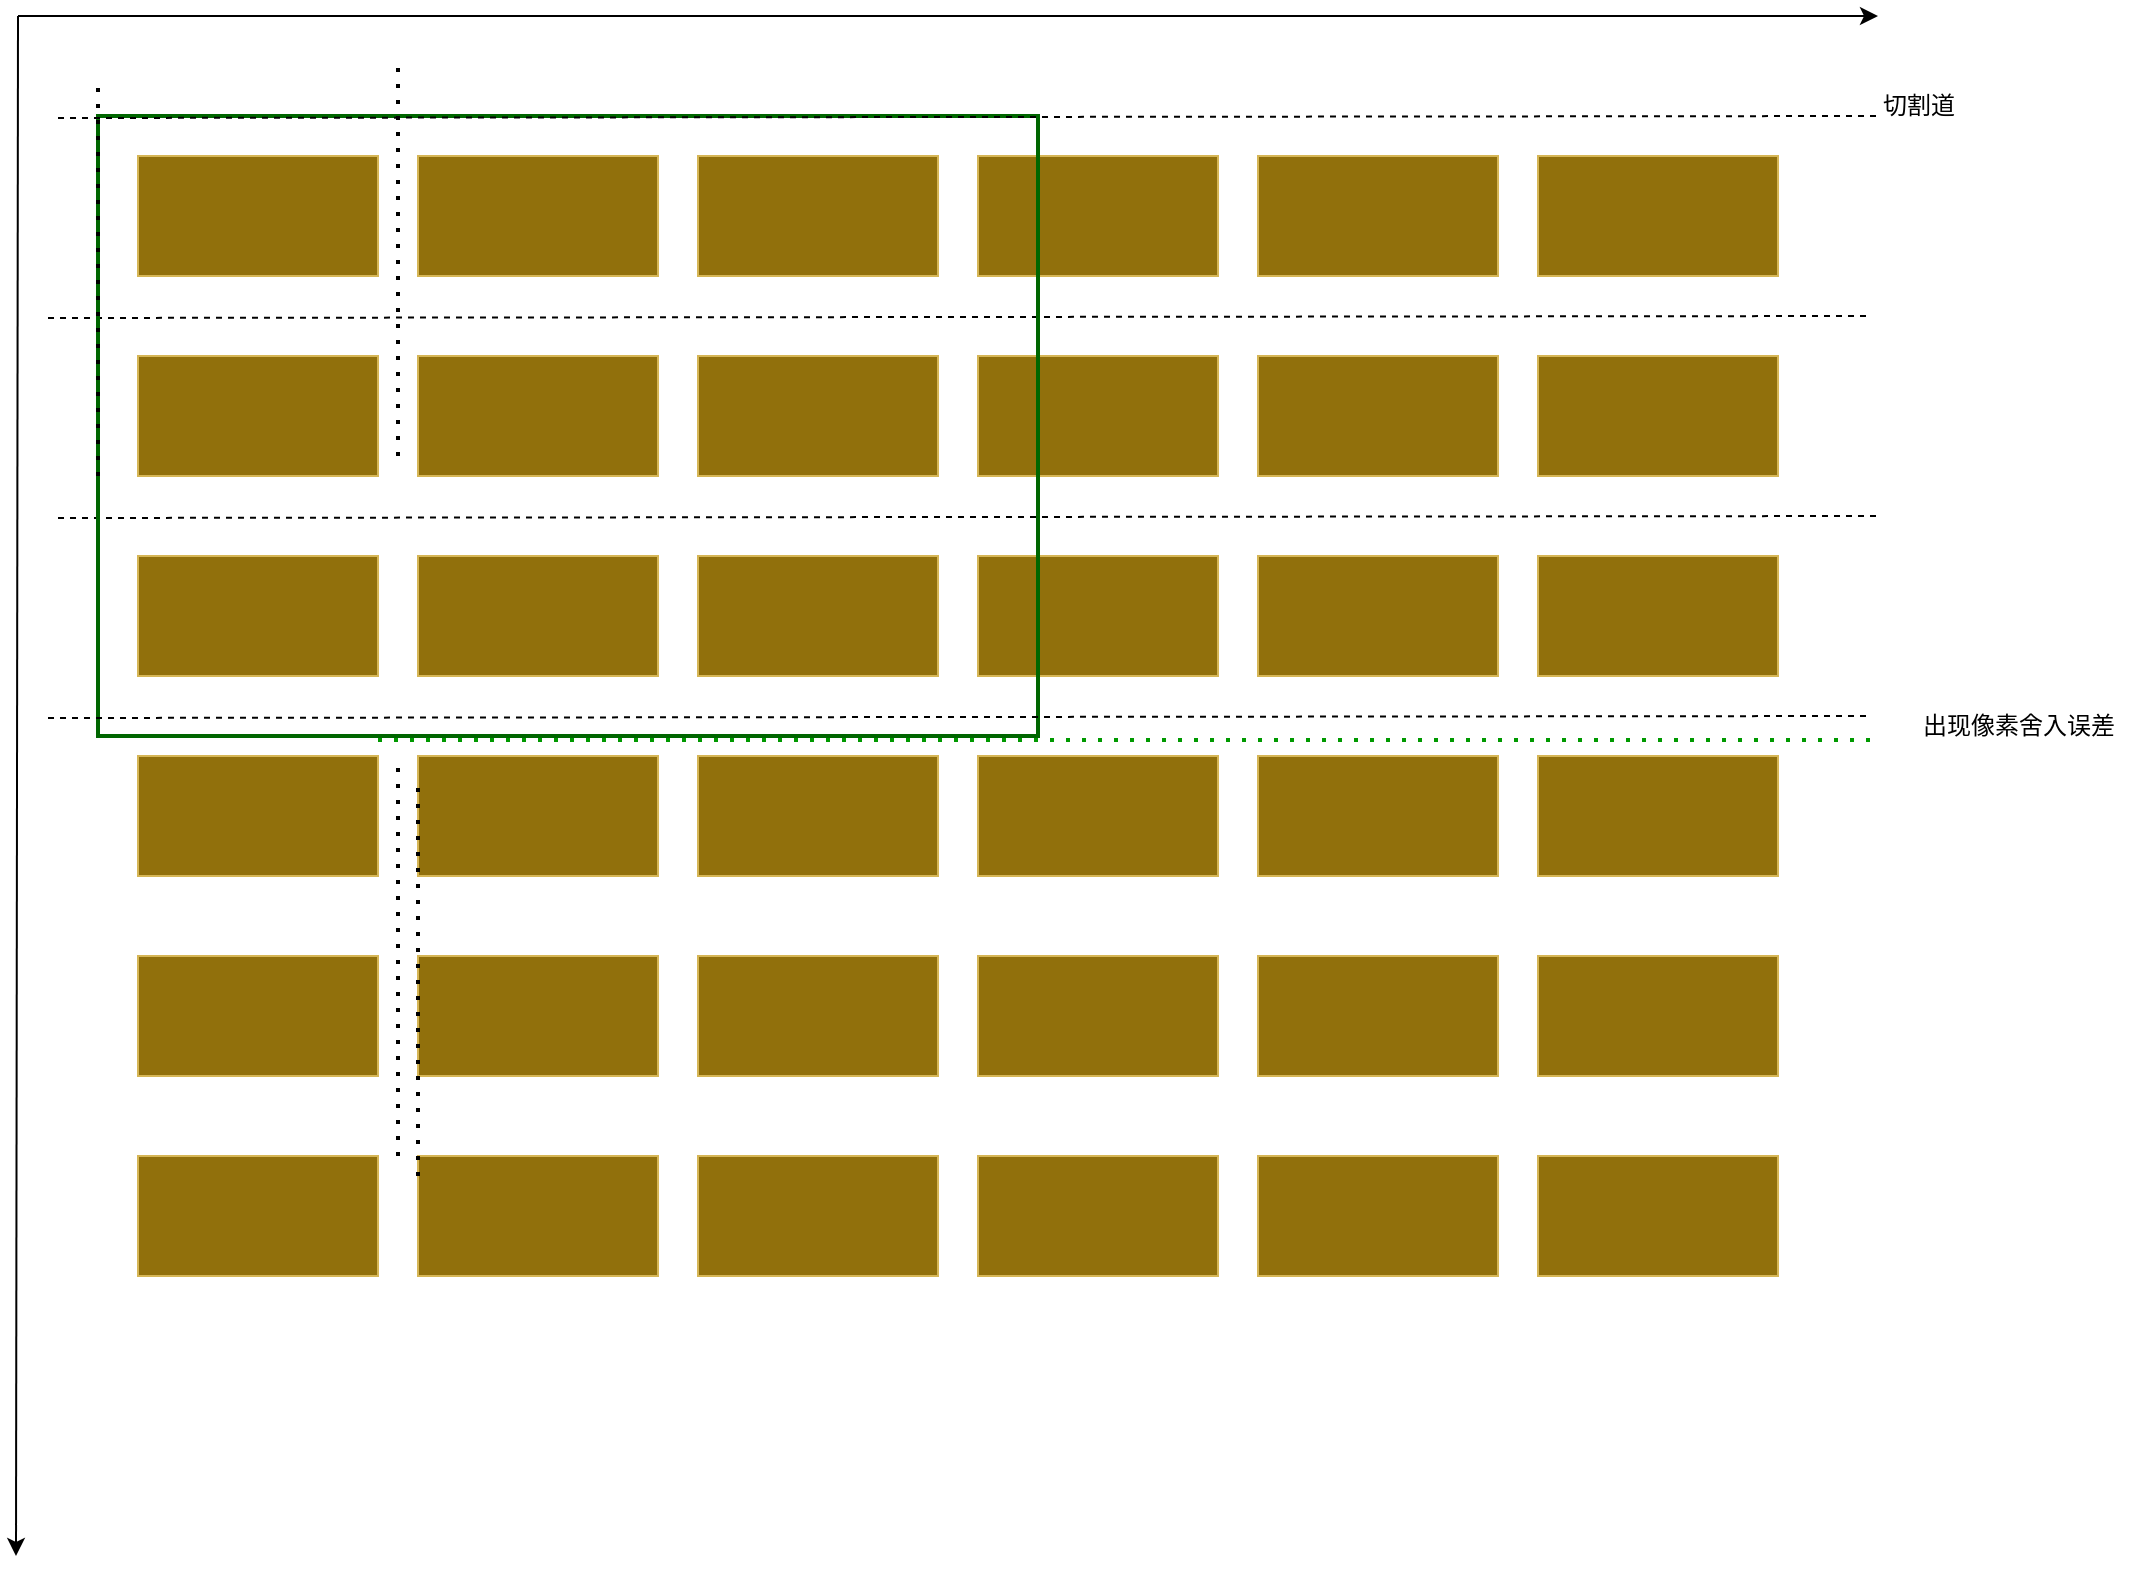 <mxfile version="24.5.5" type="github">
  <diagram name="第 1 页" id="S85ZerrEzWoBYQ2yGarr">
    <mxGraphModel dx="1179" dy="629" grid="1" gridSize="10" guides="1" tooltips="1" connect="1" arrows="1" fold="1" page="1" pageScale="1" pageWidth="827" pageHeight="1169" math="0" shadow="0">
      <root>
        <mxCell id="0" />
        <mxCell id="1" parent="0" />
        <mxCell id="85RPJdIF8Ax41SNlbjqJ-44" value="" style="group;movable=0;resizable=0;rotatable=0;deletable=0;editable=0;locked=1;connectable=0;" parent="1" vertex="1" connectable="0">
          <mxGeometry x="70" y="680" width="820" height="60" as="geometry" />
        </mxCell>
        <mxCell id="85RPJdIF8Ax41SNlbjqJ-2" value="" style="rounded=0;whiteSpace=wrap;html=1;fillColor=#91700C;strokeColor=#d6b656;movable=0;resizable=0;rotatable=0;deletable=0;editable=0;locked=1;connectable=0;" parent="85RPJdIF8Ax41SNlbjqJ-44" vertex="1">
          <mxGeometry width="120" height="60" as="geometry" />
        </mxCell>
        <mxCell id="85RPJdIF8Ax41SNlbjqJ-5" value="" style="rounded=0;whiteSpace=wrap;html=1;fillColor=#91700C;strokeColor=#d6b656;movable=0;resizable=0;rotatable=0;deletable=0;editable=0;locked=1;connectable=0;" parent="85RPJdIF8Ax41SNlbjqJ-44" vertex="1">
          <mxGeometry x="140" width="120" height="60" as="geometry" />
        </mxCell>
        <mxCell id="85RPJdIF8Ax41SNlbjqJ-10" value="" style="rounded=0;whiteSpace=wrap;html=1;fillColor=#91700C;strokeColor=#d6b656;movable=0;resizable=0;rotatable=0;deletable=0;editable=0;locked=1;connectable=0;" parent="85RPJdIF8Ax41SNlbjqJ-44" vertex="1">
          <mxGeometry x="280" width="120" height="60" as="geometry" />
        </mxCell>
        <mxCell id="85RPJdIF8Ax41SNlbjqJ-14" value="" style="rounded=0;whiteSpace=wrap;html=1;fillColor=#91700C;strokeColor=#d6b656;movable=0;resizable=0;rotatable=0;deletable=0;editable=0;locked=1;connectable=0;" parent="85RPJdIF8Ax41SNlbjqJ-44" vertex="1">
          <mxGeometry x="420" width="120" height="60" as="geometry" />
        </mxCell>
        <mxCell id="85RPJdIF8Ax41SNlbjqJ-15" value="" style="rounded=0;whiteSpace=wrap;html=1;fillColor=#91700C;strokeColor=#d6b656;movable=0;resizable=0;rotatable=0;deletable=0;editable=0;locked=1;connectable=0;" parent="85RPJdIF8Ax41SNlbjqJ-44" vertex="1">
          <mxGeometry x="560" width="120" height="60" as="geometry" />
        </mxCell>
        <mxCell id="85RPJdIF8Ax41SNlbjqJ-16" value="" style="rounded=0;whiteSpace=wrap;html=1;fillColor=#91700C;strokeColor=#d6b656;movable=0;resizable=0;rotatable=0;deletable=0;editable=0;locked=1;connectable=0;" parent="85RPJdIF8Ax41SNlbjqJ-44" vertex="1">
          <mxGeometry x="700" width="120" height="60" as="geometry" />
        </mxCell>
        <mxCell id="85RPJdIF8Ax41SNlbjqJ-45" value="" style="group;movable=0;resizable=0;rotatable=0;deletable=0;editable=0;locked=1;connectable=0;" parent="1" vertex="1" connectable="0">
          <mxGeometry x="70" y="780" width="820" height="60" as="geometry" />
        </mxCell>
        <mxCell id="85RPJdIF8Ax41SNlbjqJ-46" value="" style="rounded=0;whiteSpace=wrap;html=1;fillColor=#91700C;strokeColor=#d6b656;movable=0;resizable=0;rotatable=0;deletable=0;editable=0;locked=1;connectable=0;" parent="85RPJdIF8Ax41SNlbjqJ-45" vertex="1">
          <mxGeometry width="120" height="60" as="geometry" />
        </mxCell>
        <mxCell id="85RPJdIF8Ax41SNlbjqJ-47" value="" style="rounded=0;whiteSpace=wrap;html=1;fillColor=#91700C;strokeColor=#d6b656;movable=0;resizable=0;rotatable=0;deletable=0;editable=0;locked=1;connectable=0;" parent="85RPJdIF8Ax41SNlbjqJ-45" vertex="1">
          <mxGeometry x="140" width="120" height="60" as="geometry" />
        </mxCell>
        <mxCell id="85RPJdIF8Ax41SNlbjqJ-48" value="" style="rounded=0;whiteSpace=wrap;html=1;fillColor=#91700C;strokeColor=#d6b656;movable=0;resizable=0;rotatable=0;deletable=0;editable=0;locked=1;connectable=0;" parent="85RPJdIF8Ax41SNlbjqJ-45" vertex="1">
          <mxGeometry x="280" width="120" height="60" as="geometry" />
        </mxCell>
        <mxCell id="85RPJdIF8Ax41SNlbjqJ-49" value="" style="rounded=0;whiteSpace=wrap;html=1;fillColor=#91700C;strokeColor=#d6b656;movable=0;resizable=0;rotatable=0;deletable=0;editable=0;locked=1;connectable=0;" parent="85RPJdIF8Ax41SNlbjqJ-45" vertex="1">
          <mxGeometry x="420" width="120" height="60" as="geometry" />
        </mxCell>
        <mxCell id="85RPJdIF8Ax41SNlbjqJ-50" value="" style="rounded=0;whiteSpace=wrap;html=1;fillColor=#91700C;strokeColor=#d6b656;movable=0;resizable=0;rotatable=0;deletable=0;editable=0;locked=1;connectable=0;" parent="85RPJdIF8Ax41SNlbjqJ-45" vertex="1">
          <mxGeometry x="560" width="120" height="60" as="geometry" />
        </mxCell>
        <mxCell id="85RPJdIF8Ax41SNlbjqJ-51" value="" style="rounded=0;whiteSpace=wrap;html=1;fillColor=#91700C;strokeColor=#d6b656;movable=0;resizable=0;rotatable=0;deletable=0;editable=0;locked=1;connectable=0;" parent="85RPJdIF8Ax41SNlbjqJ-45" vertex="1">
          <mxGeometry x="700" width="120" height="60" as="geometry" />
        </mxCell>
        <mxCell id="85RPJdIF8Ax41SNlbjqJ-52" value="" style="group;movable=0;resizable=0;rotatable=0;deletable=0;editable=0;locked=1;connectable=0;" parent="1" vertex="1" connectable="0">
          <mxGeometry x="70" y="880" width="820" height="90" as="geometry" />
        </mxCell>
        <mxCell id="85RPJdIF8Ax41SNlbjqJ-53" value="" style="rounded=0;whiteSpace=wrap;html=1;fillColor=#91700C;strokeColor=#d6b656;movable=0;resizable=0;rotatable=0;deletable=0;editable=0;locked=1;connectable=0;" parent="85RPJdIF8Ax41SNlbjqJ-52" vertex="1">
          <mxGeometry width="120" height="60" as="geometry" />
        </mxCell>
        <mxCell id="85RPJdIF8Ax41SNlbjqJ-54" value="" style="rounded=0;whiteSpace=wrap;html=1;fillColor=#91700C;strokeColor=#d6b656;movable=0;resizable=0;rotatable=0;deletable=0;editable=0;locked=1;connectable=0;" parent="85RPJdIF8Ax41SNlbjqJ-52" vertex="1">
          <mxGeometry x="140" width="120" height="60" as="geometry" />
        </mxCell>
        <mxCell id="85RPJdIF8Ax41SNlbjqJ-55" value="" style="rounded=0;whiteSpace=wrap;html=1;fillColor=#91700C;strokeColor=#d6b656;movable=0;resizable=0;rotatable=0;deletable=0;editable=0;locked=1;connectable=0;" parent="85RPJdIF8Ax41SNlbjqJ-52" vertex="1">
          <mxGeometry x="280" width="120" height="60" as="geometry" />
        </mxCell>
        <mxCell id="85RPJdIF8Ax41SNlbjqJ-56" value="" style="rounded=0;whiteSpace=wrap;html=1;fillColor=#91700C;strokeColor=#d6b656;movable=0;resizable=0;rotatable=0;deletable=0;editable=0;locked=1;connectable=0;" parent="85RPJdIF8Ax41SNlbjqJ-52" vertex="1">
          <mxGeometry x="420" width="120" height="60" as="geometry" />
        </mxCell>
        <mxCell id="85RPJdIF8Ax41SNlbjqJ-57" value="" style="rounded=0;whiteSpace=wrap;html=1;fillColor=#91700C;strokeColor=#d6b656;movable=0;resizable=0;rotatable=0;deletable=0;editable=0;locked=1;connectable=0;" parent="85RPJdIF8Ax41SNlbjqJ-52" vertex="1">
          <mxGeometry x="560" width="120" height="60" as="geometry" />
        </mxCell>
        <mxCell id="85RPJdIF8Ax41SNlbjqJ-58" value="" style="rounded=0;whiteSpace=wrap;html=1;fillColor=#91700C;strokeColor=#d6b656;movable=0;resizable=0;rotatable=0;deletable=0;editable=0;locked=1;connectable=0;" parent="85RPJdIF8Ax41SNlbjqJ-52" vertex="1">
          <mxGeometry x="700" width="120" height="60" as="geometry" />
        </mxCell>
        <mxCell id="85RPJdIF8Ax41SNlbjqJ-59" value="" style="group;movable=0;resizable=0;rotatable=0;deletable=0;editable=0;locked=1;connectable=0;" parent="1" vertex="1" connectable="0">
          <mxGeometry x="70" y="980" width="820" height="60" as="geometry" />
        </mxCell>
        <mxCell id="85RPJdIF8Ax41SNlbjqJ-60" value="" style="rounded=0;whiteSpace=wrap;html=1;fillColor=#91700C;strokeColor=#d6b656;movable=0;resizable=0;rotatable=0;deletable=0;editable=0;locked=1;connectable=0;" parent="85RPJdIF8Ax41SNlbjqJ-59" vertex="1">
          <mxGeometry width="120" height="60" as="geometry" />
        </mxCell>
        <mxCell id="85RPJdIF8Ax41SNlbjqJ-61" value="" style="rounded=0;whiteSpace=wrap;html=1;fillColor=#91700C;strokeColor=#d6b656;movable=0;resizable=0;rotatable=0;deletable=0;editable=0;locked=1;connectable=0;" parent="85RPJdIF8Ax41SNlbjqJ-59" vertex="1">
          <mxGeometry x="140" width="120" height="60" as="geometry" />
        </mxCell>
        <mxCell id="85RPJdIF8Ax41SNlbjqJ-62" value="" style="rounded=0;whiteSpace=wrap;html=1;fillColor=#91700C;strokeColor=#d6b656;movable=0;resizable=0;rotatable=0;deletable=0;editable=0;locked=1;connectable=0;" parent="85RPJdIF8Ax41SNlbjqJ-59" vertex="1">
          <mxGeometry x="280" width="120" height="60" as="geometry" />
        </mxCell>
        <mxCell id="85RPJdIF8Ax41SNlbjqJ-63" value="" style="rounded=0;whiteSpace=wrap;html=1;fillColor=#91700C;strokeColor=#d6b656;movable=0;resizable=0;rotatable=0;deletable=0;editable=0;locked=1;connectable=0;" parent="85RPJdIF8Ax41SNlbjqJ-59" vertex="1">
          <mxGeometry x="420" width="120" height="60" as="geometry" />
        </mxCell>
        <mxCell id="85RPJdIF8Ax41SNlbjqJ-64" value="" style="rounded=0;whiteSpace=wrap;html=1;fillColor=#91700C;strokeColor=#d6b656;movable=0;resizable=0;rotatable=0;deletable=0;editable=0;locked=1;connectable=0;" parent="85RPJdIF8Ax41SNlbjqJ-59" vertex="1">
          <mxGeometry x="560" width="120" height="60" as="geometry" />
        </mxCell>
        <mxCell id="85RPJdIF8Ax41SNlbjqJ-65" value="" style="rounded=0;whiteSpace=wrap;html=1;fillColor=#91700C;strokeColor=#d6b656;movable=0;resizable=0;rotatable=0;deletable=0;editable=0;locked=1;connectable=0;" parent="85RPJdIF8Ax41SNlbjqJ-59" vertex="1">
          <mxGeometry x="700" width="120" height="60" as="geometry" />
        </mxCell>
        <mxCell id="85RPJdIF8Ax41SNlbjqJ-66" value="" style="group;movable=0;resizable=0;rotatable=0;deletable=0;editable=0;locked=1;connectable=0;" parent="1" vertex="1" connectable="0">
          <mxGeometry x="70" y="1080" width="820" height="60" as="geometry" />
        </mxCell>
        <mxCell id="85RPJdIF8Ax41SNlbjqJ-67" value="" style="rounded=0;whiteSpace=wrap;html=1;fillColor=#91700C;strokeColor=#d6b656;movable=0;resizable=0;rotatable=0;deletable=0;editable=0;locked=1;connectable=0;" parent="85RPJdIF8Ax41SNlbjqJ-66" vertex="1">
          <mxGeometry width="120" height="60" as="geometry" />
        </mxCell>
        <mxCell id="85RPJdIF8Ax41SNlbjqJ-68" value="" style="rounded=0;whiteSpace=wrap;html=1;fillColor=#91700C;strokeColor=#d6b656;movable=0;resizable=0;rotatable=0;deletable=0;editable=0;locked=1;connectable=0;" parent="85RPJdIF8Ax41SNlbjqJ-66" vertex="1">
          <mxGeometry x="140" width="120" height="60" as="geometry" />
        </mxCell>
        <mxCell id="85RPJdIF8Ax41SNlbjqJ-69" value="" style="rounded=0;whiteSpace=wrap;html=1;fillColor=#91700C;strokeColor=#d6b656;movable=0;resizable=0;rotatable=0;deletable=0;editable=0;locked=1;connectable=0;" parent="85RPJdIF8Ax41SNlbjqJ-66" vertex="1">
          <mxGeometry x="280" width="120" height="60" as="geometry" />
        </mxCell>
        <mxCell id="85RPJdIF8Ax41SNlbjqJ-70" value="" style="rounded=0;whiteSpace=wrap;html=1;fillColor=#91700C;strokeColor=#d6b656;movable=0;resizable=0;rotatable=0;deletable=0;editable=0;locked=1;connectable=0;" parent="85RPJdIF8Ax41SNlbjqJ-66" vertex="1">
          <mxGeometry x="420" width="120" height="60" as="geometry" />
        </mxCell>
        <mxCell id="85RPJdIF8Ax41SNlbjqJ-71" value="" style="rounded=0;whiteSpace=wrap;html=1;fillColor=#91700C;strokeColor=#d6b656;movable=0;resizable=0;rotatable=0;deletable=0;editable=0;locked=1;connectable=0;" parent="85RPJdIF8Ax41SNlbjqJ-66" vertex="1">
          <mxGeometry x="560" width="120" height="60" as="geometry" />
        </mxCell>
        <mxCell id="85RPJdIF8Ax41SNlbjqJ-72" value="" style="rounded=0;whiteSpace=wrap;html=1;fillColor=#91700C;strokeColor=#d6b656;movable=0;resizable=0;rotatable=0;deletable=0;editable=0;locked=1;connectable=0;" parent="85RPJdIF8Ax41SNlbjqJ-66" vertex="1">
          <mxGeometry x="700" width="120" height="60" as="geometry" />
        </mxCell>
        <mxCell id="85RPJdIF8Ax41SNlbjqJ-73" value="" style="group;movable=0;resizable=0;rotatable=0;deletable=0;editable=0;locked=1;connectable=0;" parent="1" vertex="1" connectable="0">
          <mxGeometry x="70" y="1180" width="820" height="60" as="geometry" />
        </mxCell>
        <mxCell id="85RPJdIF8Ax41SNlbjqJ-74" value="" style="rounded=0;whiteSpace=wrap;html=1;fillColor=#91700C;strokeColor=#d6b656;movable=0;resizable=0;rotatable=0;deletable=0;editable=0;locked=1;connectable=0;" parent="85RPJdIF8Ax41SNlbjqJ-73" vertex="1">
          <mxGeometry width="120" height="60" as="geometry" />
        </mxCell>
        <mxCell id="85RPJdIF8Ax41SNlbjqJ-75" value="" style="rounded=0;whiteSpace=wrap;html=1;fillColor=#91700C;strokeColor=#d6b656;movable=0;resizable=0;rotatable=0;deletable=0;editable=0;locked=1;connectable=0;" parent="85RPJdIF8Ax41SNlbjqJ-73" vertex="1">
          <mxGeometry x="140" width="120" height="60" as="geometry" />
        </mxCell>
        <mxCell id="85RPJdIF8Ax41SNlbjqJ-76" value="" style="rounded=0;whiteSpace=wrap;html=1;fillColor=#91700C;strokeColor=#d6b656;movable=0;resizable=0;rotatable=0;deletable=0;editable=0;locked=1;connectable=0;" parent="85RPJdIF8Ax41SNlbjqJ-73" vertex="1">
          <mxGeometry x="280" width="120" height="60" as="geometry" />
        </mxCell>
        <mxCell id="85RPJdIF8Ax41SNlbjqJ-77" value="" style="rounded=0;whiteSpace=wrap;html=1;fillColor=#91700C;strokeColor=#d6b656;movable=0;resizable=0;rotatable=0;deletable=0;editable=0;locked=1;connectable=0;" parent="85RPJdIF8Ax41SNlbjqJ-73" vertex="1">
          <mxGeometry x="420" width="120" height="60" as="geometry" />
        </mxCell>
        <mxCell id="85RPJdIF8Ax41SNlbjqJ-78" value="" style="rounded=0;whiteSpace=wrap;html=1;fillColor=#91700C;strokeColor=#d6b656;movable=0;resizable=0;rotatable=0;deletable=0;editable=0;locked=1;connectable=0;" parent="85RPJdIF8Ax41SNlbjqJ-73" vertex="1">
          <mxGeometry x="560" width="120" height="60" as="geometry" />
        </mxCell>
        <mxCell id="85RPJdIF8Ax41SNlbjqJ-79" value="" style="rounded=0;whiteSpace=wrap;html=1;fillColor=#91700C;strokeColor=#d6b656;movable=0;resizable=0;rotatable=0;deletable=0;editable=0;locked=1;connectable=0;" parent="85RPJdIF8Ax41SNlbjqJ-73" vertex="1">
          <mxGeometry x="700" width="120" height="60" as="geometry" />
        </mxCell>
        <mxCell id="85RPJdIF8Ax41SNlbjqJ-84" value="" style="group;movable=0;resizable=0;rotatable=0;deletable=0;editable=0;locked=1;connectable=0;" parent="1" vertex="1" connectable="0">
          <mxGeometry x="9" y="610" width="931" height="770" as="geometry" />
        </mxCell>
        <mxCell id="85RPJdIF8Ax41SNlbjqJ-82" value="" style="endArrow=classic;html=1;rounded=0;" parent="85RPJdIF8Ax41SNlbjqJ-84" edge="1">
          <mxGeometry width="50" height="50" relative="1" as="geometry">
            <mxPoint x="1" as="sourcePoint" />
            <mxPoint x="931" as="targetPoint" />
          </mxGeometry>
        </mxCell>
        <mxCell id="85RPJdIF8Ax41SNlbjqJ-83" value="" style="endArrow=classic;html=1;rounded=0;" parent="85RPJdIF8Ax41SNlbjqJ-84" edge="1">
          <mxGeometry width="50" height="50" relative="1" as="geometry">
            <mxPoint x="1" as="sourcePoint" />
            <mxPoint y="770" as="targetPoint" />
          </mxGeometry>
        </mxCell>
        <mxCell id="85RPJdIF8Ax41SNlbjqJ-87" value="" style="endArrow=none;html=1;rounded=0;dashed=1;movable=0;resizable=0;rotatable=0;deletable=0;editable=0;locked=1;connectable=0;" parent="1" edge="1">
          <mxGeometry width="50" height="50" relative="1" as="geometry">
            <mxPoint x="25" y="761" as="sourcePoint" />
            <mxPoint x="935" y="760" as="targetPoint" />
          </mxGeometry>
        </mxCell>
        <mxCell id="85RPJdIF8Ax41SNlbjqJ-88" value="" style="endArrow=none;html=1;rounded=0;dashed=1;movable=0;resizable=0;rotatable=0;deletable=0;editable=0;locked=1;connectable=0;" parent="1" edge="1">
          <mxGeometry width="50" height="50" relative="1" as="geometry">
            <mxPoint x="30" y="861" as="sourcePoint" />
            <mxPoint x="940" y="860" as="targetPoint" />
          </mxGeometry>
        </mxCell>
        <mxCell id="85RPJdIF8Ax41SNlbjqJ-90" value="" style="rounded=0;whiteSpace=wrap;html=1;strokeWidth=2;strokeColor=#006600;fillColor=none;movable=1;resizable=1;rotatable=1;deletable=1;editable=1;locked=0;connectable=1;" parent="1" vertex="1">
          <mxGeometry x="50" y="660" width="470" height="310" as="geometry" />
        </mxCell>
        <mxCell id="85RPJdIF8Ax41SNlbjqJ-89" value="" style="endArrow=none;html=1;rounded=0;dashed=1;movable=0;resizable=0;rotatable=0;deletable=0;editable=0;locked=1;connectable=0;" parent="1" edge="1">
          <mxGeometry width="50" height="50" relative="1" as="geometry">
            <mxPoint x="25" y="961" as="sourcePoint" />
            <mxPoint x="935" y="960" as="targetPoint" />
          </mxGeometry>
        </mxCell>
        <mxCell id="85RPJdIF8Ax41SNlbjqJ-91" value="" style="endArrow=none;html=1;rounded=0;dashed=1;movable=0;resizable=0;rotatable=0;deletable=0;editable=0;locked=1;connectable=0;" parent="1" edge="1">
          <mxGeometry width="50" height="50" relative="1" as="geometry">
            <mxPoint x="30" y="661" as="sourcePoint" />
            <mxPoint x="940" y="660" as="targetPoint" />
          </mxGeometry>
        </mxCell>
        <mxCell id="85RPJdIF8Ax41SNlbjqJ-93" value="" style="endArrow=none;dashed=1;html=1;dashPattern=1 3;strokeWidth=2;rounded=0;" parent="1" edge="1">
          <mxGeometry width="50" height="50" relative="1" as="geometry">
            <mxPoint x="50" y="840" as="sourcePoint" />
            <mxPoint x="50" y="640" as="targetPoint" />
          </mxGeometry>
        </mxCell>
        <mxCell id="85RPJdIF8Ax41SNlbjqJ-94" value="" style="endArrow=none;dashed=1;html=1;dashPattern=1 3;strokeWidth=2;rounded=0;" parent="1" edge="1">
          <mxGeometry width="50" height="50" relative="1" as="geometry">
            <mxPoint x="200" y="1180" as="sourcePoint" />
            <mxPoint x="200" y="980" as="targetPoint" />
          </mxGeometry>
        </mxCell>
        <mxCell id="85RPJdIF8Ax41SNlbjqJ-95" value="" style="endArrow=none;dashed=1;html=1;dashPattern=1 3;strokeWidth=2;rounded=0;" parent="1" edge="1">
          <mxGeometry width="50" height="50" relative="1" as="geometry">
            <mxPoint x="210" y="1190" as="sourcePoint" />
            <mxPoint x="210" y="990" as="targetPoint" />
          </mxGeometry>
        </mxCell>
        <mxCell id="85RPJdIF8Ax41SNlbjqJ-96" value="" style="endArrow=none;dashed=1;html=1;dashPattern=1 3;strokeWidth=2;rounded=0;" parent="1" edge="1">
          <mxGeometry width="50" height="50" relative="1" as="geometry">
            <mxPoint x="200" y="830" as="sourcePoint" />
            <mxPoint x="200" y="630" as="targetPoint" />
          </mxGeometry>
        </mxCell>
        <mxCell id="QmxcnJicYE2JuXU5Kt_q-1" value="切割道" style="text;html=1;align=center;verticalAlign=middle;resizable=0;points=[];autosize=1;strokeColor=none;fillColor=none;" vertex="1" parent="1">
          <mxGeometry x="930" y="640" width="60" height="30" as="geometry" />
        </mxCell>
        <mxCell id="QmxcnJicYE2JuXU5Kt_q-3" value="" style="endArrow=none;dashed=1;html=1;dashPattern=1 3;strokeWidth=2;rounded=0;fillColor=#d80073;strokeColor=#009900;" edge="1" parent="1">
          <mxGeometry width="50" height="50" relative="1" as="geometry">
            <mxPoint x="190" y="972" as="sourcePoint" />
            <mxPoint x="940" y="972" as="targetPoint" />
          </mxGeometry>
        </mxCell>
        <mxCell id="QmxcnJicYE2JuXU5Kt_q-4" value="出现像素舍入误差" style="text;html=1;align=center;verticalAlign=middle;resizable=0;points=[];autosize=1;strokeColor=none;fillColor=none;" vertex="1" parent="1">
          <mxGeometry x="950" y="950" width="120" height="30" as="geometry" />
        </mxCell>
      </root>
    </mxGraphModel>
  </diagram>
</mxfile>
